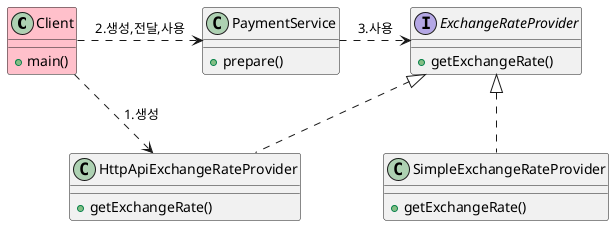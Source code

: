 @startuml
class Client #pink {
    + main()
}

class PaymentService {
    + prepare()
}

interface ExchangeRateProvider {
    + getExchangeRate()
}
class HttpApiExchangeRateProvider {
    + getExchangeRate()
}
class SimpleExchangeRateProvider {
    + getExchangeRate()
}

Client .> HttpApiExchangeRateProvider : 1.생성
Client .> PaymentService : 2.생성,전달,사용
PaymentService .> ExchangeRateProvider : 3.사용

ExchangeRateProvider <|.. HttpApiExchangeRateProvider
ExchangeRateProvider <|.. SimpleExchangeRateProvider
@enduml